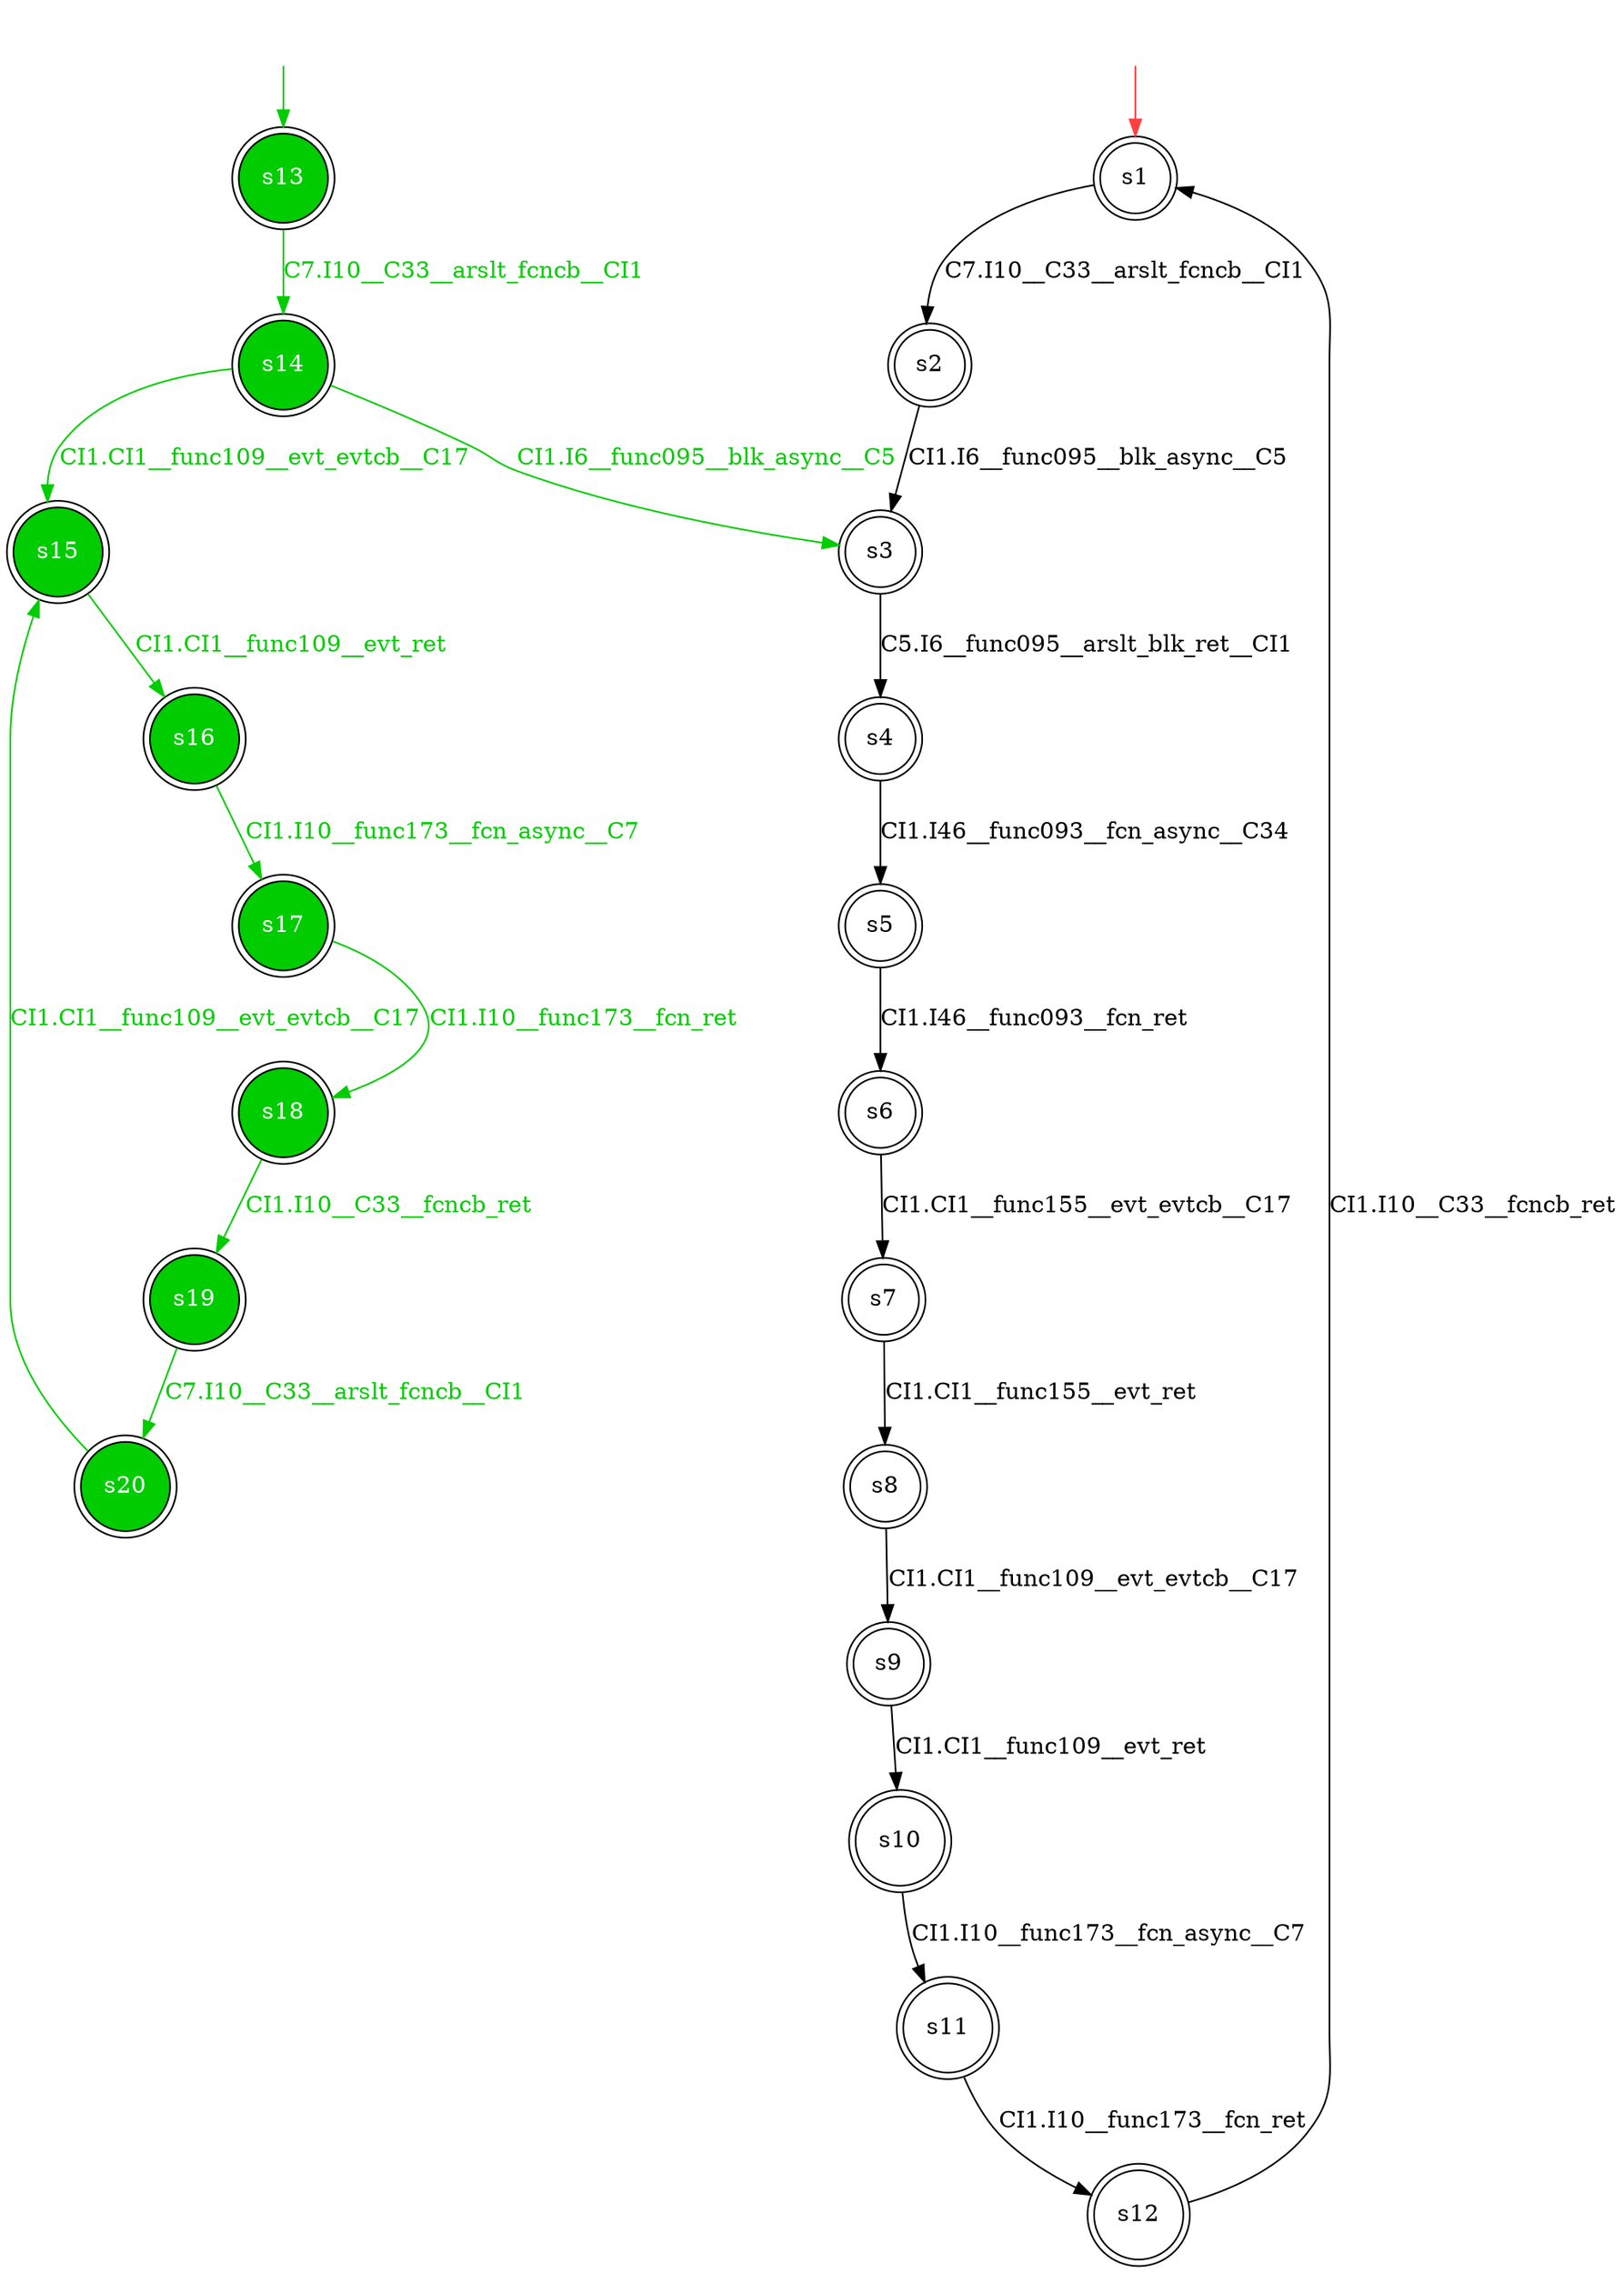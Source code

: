 digraph diffautomaton {
	1 [label=<s1> shape="doublecircle"];
	13 [label=<s13> shape="doublecircle" fillcolor="#00cc00" fontcolor="#ffffff" style="filled"];
	2 [label=<s2> shape="doublecircle"];
	3 [label=<s3> shape="doublecircle"];
	4 [label=<s4> shape="doublecircle"];
	5 [label=<s5> shape="doublecircle"];
	6 [label=<s6> shape="doublecircle"];
	7 [label=<s7> shape="doublecircle"];
	8 [label=<s8> shape="doublecircle"];
	9 [label=<s9> shape="doublecircle"];
	10 [label=<s10> shape="doublecircle"];
	11 [label=<s11> shape="doublecircle"];
	12 [label=<s12> shape="doublecircle"];
	14 [label=<s14> shape="doublecircle" fillcolor="#00cc00" fontcolor="#ffffff" style="filled"];
	15 [label=<s15> shape="doublecircle" fillcolor="#00cc00" fontcolor="#ffffff" style="filled"];
	16 [label=<s16> shape="doublecircle" fillcolor="#00cc00" fontcolor="#ffffff" style="filled"];
	17 [label=<s17> shape="doublecircle" fillcolor="#00cc00" fontcolor="#ffffff" style="filled"];
	18 [label=<s18> shape="doublecircle" fillcolor="#00cc00" fontcolor="#ffffff" style="filled"];
	19 [label=<s19> shape="doublecircle" fillcolor="#00cc00" fontcolor="#ffffff" style="filled"];
	20 [label=<s20> shape="doublecircle" fillcolor="#00cc00" fontcolor="#ffffff" style="filled"];
	__init1 [label=<> shape="none"];
	__init1 -> 1 [color="#ff4040"];
	__init13 [label=<> shape="none"];
	__init13 -> 13 [color="#00cc00"];
	1 -> 2 [label=<<font color="#000000">C7.I10__C33__arslt_fcncb__CI1</font>> id="1-0-2"];
	13 -> 14 [label=<<font color="#00cc00">C7.I10__C33__arslt_fcncb__CI1</font>> color="#00cc00" id="13-0-14"];
	2 -> 3 [label=<<font color="#000000">CI1.I6__func095__blk_async__C5</font>> id="2-0-3"];
	3 -> 4 [label=<<font color="#000000">C5.I6__func095__arslt_blk_ret__CI1</font>> id="3-0-4"];
	4 -> 5 [label=<<font color="#000000">CI1.I46__func093__fcn_async__C34</font>> id="4-0-5"];
	5 -> 6 [label=<<font color="#000000">CI1.I46__func093__fcn_ret</font>> id="5-0-6"];
	6 -> 7 [label=<<font color="#000000">CI1.CI1__func155__evt_evtcb__C17</font>> id="6-0-7"];
	7 -> 8 [label=<<font color="#000000">CI1.CI1__func155__evt_ret</font>> id="7-0-8"];
	8 -> 9 [label=<<font color="#000000">CI1.CI1__func109__evt_evtcb__C17</font>> id="8-0-9"];
	9 -> 10 [label=<<font color="#000000">CI1.CI1__func109__evt_ret</font>> id="9-0-10"];
	10 -> 11 [label=<<font color="#000000">CI1.I10__func173__fcn_async__C7</font>> id="10-0-11"];
	11 -> 12 [label=<<font color="#000000">CI1.I10__func173__fcn_ret</font>> id="11-0-12"];
	12 -> 1 [label=<<font color="#000000">CI1.I10__C33__fcncb_ret</font>> id="12-0-1"];
	14 -> 3 [label=<<font color="#00cc00">CI1.I6__func095__blk_async__C5</font>> color="#00cc00" id="14-0-3"];
	14 -> 15 [label=<<font color="#00cc00">CI1.CI1__func109__evt_evtcb__C17</font>> color="#00cc00" id="14-1-15"];
	15 -> 16 [label=<<font color="#00cc00">CI1.CI1__func109__evt_ret</font>> color="#00cc00" id="15-0-16"];
	16 -> 17 [label=<<font color="#00cc00">CI1.I10__func173__fcn_async__C7</font>> color="#00cc00" id="16-0-17"];
	17 -> 18 [label=<<font color="#00cc00">CI1.I10__func173__fcn_ret</font>> color="#00cc00" id="17-0-18"];
	18 -> 19 [label=<<font color="#00cc00">CI1.I10__C33__fcncb_ret</font>> color="#00cc00" id="18-0-19"];
	19 -> 20 [label=<<font color="#00cc00">C7.I10__C33__arslt_fcncb__CI1</font>> color="#00cc00" id="19-0-20"];
	20 -> 15 [label=<<font color="#00cc00">CI1.CI1__func109__evt_evtcb__C17</font>> color="#00cc00" id="20-0-15"];
}
